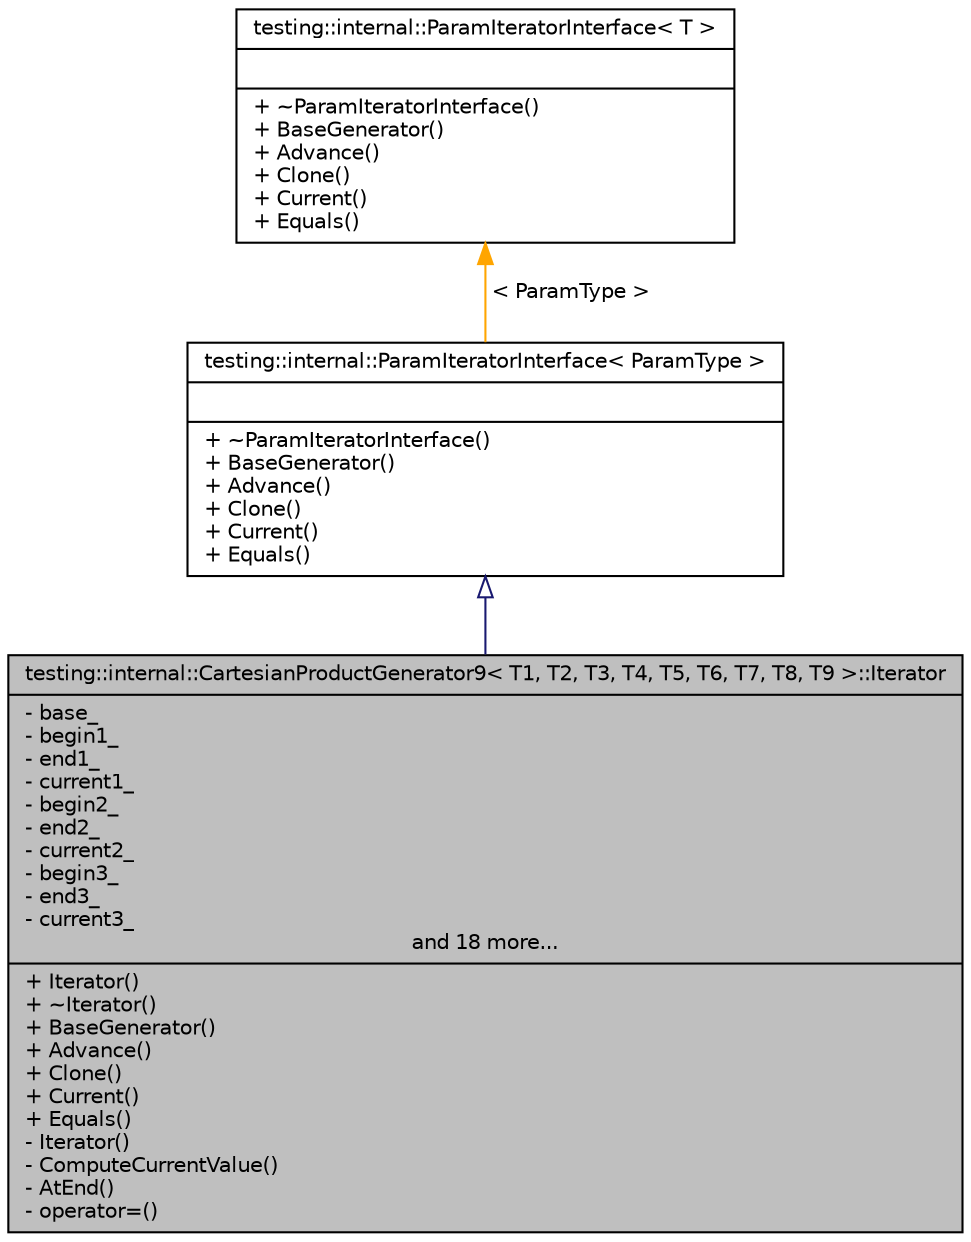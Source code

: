 digraph G
{
  edge [fontname="Helvetica",fontsize="10",labelfontname="Helvetica",labelfontsize="10"];
  node [fontname="Helvetica",fontsize="10",shape=record];
  Node1 [label="{testing::internal::CartesianProductGenerator9\< T1, T2, T3, T4, T5, T6, T7, T8, T9 \>::Iterator\n|- base_\l- begin1_\l- end1_\l- current1_\l- begin2_\l- end2_\l- current2_\l- begin3_\l- end3_\l- current3_\land 18 more...|+ Iterator()\l+ ~Iterator()\l+ BaseGenerator()\l+ Advance()\l+ Clone()\l+ Current()\l+ Equals()\l- Iterator()\l- ComputeCurrentValue()\l- AtEnd()\l- operator=()\l}",height=0.2,width=0.4,color="black", fillcolor="grey75", style="filled" fontcolor="black"];
  Node2 -> Node1 [dir="back",color="midnightblue",fontsize="10",style="solid",arrowtail="onormal",fontname="Helvetica"];
  Node2 [label="{testing::internal::ParamIteratorInterface\< ParamType \>\n||+ ~ParamIteratorInterface()\l+ BaseGenerator()\l+ Advance()\l+ Clone()\l+ Current()\l+ Equals()\l}",height=0.2,width=0.4,color="black", fillcolor="white", style="filled",URL="$classtesting_1_1internal_1_1ParamIteratorInterface.html"];
  Node3 -> Node2 [dir="back",color="orange",fontsize="10",style="solid",label=" \< ParamType \>" ,fontname="Helvetica"];
  Node3 [label="{testing::internal::ParamIteratorInterface\< T \>\n||+ ~ParamIteratorInterface()\l+ BaseGenerator()\l+ Advance()\l+ Clone()\l+ Current()\l+ Equals()\l}",height=0.2,width=0.4,color="black", fillcolor="white", style="filled",URL="$classtesting_1_1internal_1_1ParamIteratorInterface.html"];
}
